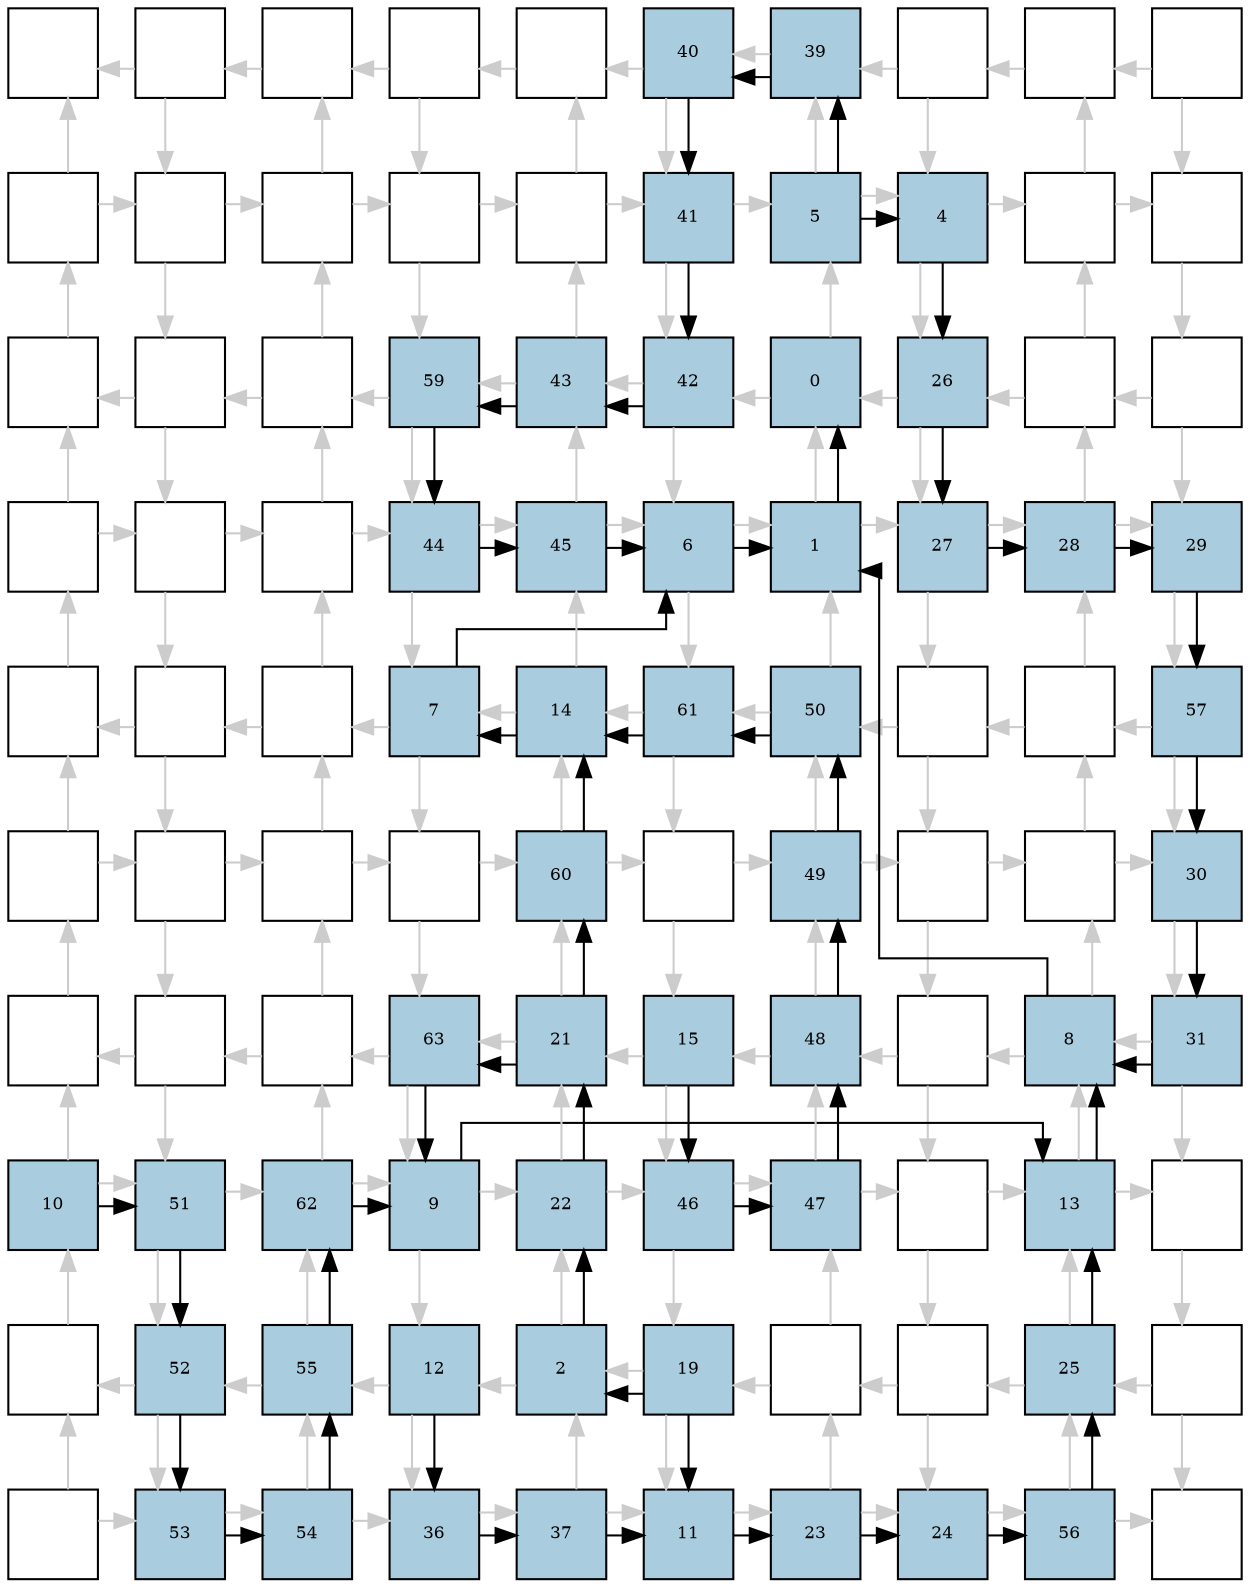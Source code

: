 digraph layout{
rankdir=TB; 

splines=ortho; 

node [style=filled shape=square fixedsize=true width=0.6];
0[label="", fontsize=8, fillcolor="#ffffff"];
1[label="", fontsize=8, fillcolor="#ffffff"];
2[label="", fontsize=8, fillcolor="#ffffff"];
3[label="", fontsize=8, fillcolor="#ffffff"];
4[label="", fontsize=8, fillcolor="#ffffff"];
5[label="40", fontsize=8, fillcolor="#a9ccde"];
6[label="39", fontsize=8, fillcolor="#a9ccde"];
7[label="", fontsize=8, fillcolor="#ffffff"];
8[label="", fontsize=8, fillcolor="#ffffff"];
9[label="", fontsize=8, fillcolor="#ffffff"];
10[label="", fontsize=8, fillcolor="#ffffff"];
11[label="", fontsize=8, fillcolor="#ffffff"];
12[label="", fontsize=8, fillcolor="#ffffff"];
13[label="", fontsize=8, fillcolor="#ffffff"];
14[label="", fontsize=8, fillcolor="#ffffff"];
15[label="41", fontsize=8, fillcolor="#a9ccde"];
16[label="5", fontsize=8, fillcolor="#a9ccde"];
17[label="4", fontsize=8, fillcolor="#a9ccde"];
18[label="", fontsize=8, fillcolor="#ffffff"];
19[label="", fontsize=8, fillcolor="#ffffff"];
20[label="", fontsize=8, fillcolor="#ffffff"];
21[label="", fontsize=8, fillcolor="#ffffff"];
22[label="", fontsize=8, fillcolor="#ffffff"];
23[label="59", fontsize=8, fillcolor="#a9ccde"];
24[label="43", fontsize=8, fillcolor="#a9ccde"];
25[label="42", fontsize=8, fillcolor="#a9ccde"];
26[label="0", fontsize=8, fillcolor="#a9ccde"];
27[label="26", fontsize=8, fillcolor="#a9ccde"];
28[label="", fontsize=8, fillcolor="#ffffff"];
29[label="", fontsize=8, fillcolor="#ffffff"];
30[label="", fontsize=8, fillcolor="#ffffff"];
31[label="", fontsize=8, fillcolor="#ffffff"];
32[label="", fontsize=8, fillcolor="#ffffff"];
33[label="44", fontsize=8, fillcolor="#a9ccde"];
34[label="45", fontsize=8, fillcolor="#a9ccde"];
35[label="6", fontsize=8, fillcolor="#a9ccde"];
36[label="1", fontsize=8, fillcolor="#a9ccde"];
37[label="27", fontsize=8, fillcolor="#a9ccde"];
38[label="28", fontsize=8, fillcolor="#a9ccde"];
39[label="29", fontsize=8, fillcolor="#a9ccde"];
40[label="", fontsize=8, fillcolor="#ffffff"];
41[label="", fontsize=8, fillcolor="#ffffff"];
42[label="", fontsize=8, fillcolor="#ffffff"];
43[label="7", fontsize=8, fillcolor="#a9ccde"];
44[label="14", fontsize=8, fillcolor="#a9ccde"];
45[label="61", fontsize=8, fillcolor="#a9ccde"];
46[label="50", fontsize=8, fillcolor="#a9ccde"];
47[label="", fontsize=8, fillcolor="#ffffff"];
48[label="", fontsize=8, fillcolor="#ffffff"];
49[label="57", fontsize=8, fillcolor="#a9ccde"];
50[label="", fontsize=8, fillcolor="#ffffff"];
51[label="", fontsize=8, fillcolor="#ffffff"];
52[label="", fontsize=8, fillcolor="#ffffff"];
53[label="", fontsize=8, fillcolor="#ffffff"];
54[label="60", fontsize=8, fillcolor="#a9ccde"];
55[label="", fontsize=8, fillcolor="#ffffff"];
56[label="49", fontsize=8, fillcolor="#a9ccde"];
57[label="", fontsize=8, fillcolor="#ffffff"];
58[label="", fontsize=8, fillcolor="#ffffff"];
59[label="30", fontsize=8, fillcolor="#a9ccde"];
60[label="", fontsize=8, fillcolor="#ffffff"];
61[label="", fontsize=8, fillcolor="#ffffff"];
62[label="", fontsize=8, fillcolor="#ffffff"];
63[label="63", fontsize=8, fillcolor="#a9ccde"];
64[label="21", fontsize=8, fillcolor="#a9ccde"];
65[label="15", fontsize=8, fillcolor="#a9ccde"];
66[label="48", fontsize=8, fillcolor="#a9ccde"];
67[label="", fontsize=8, fillcolor="#ffffff"];
68[label="8", fontsize=8, fillcolor="#a9ccde"];
69[label="31", fontsize=8, fillcolor="#a9ccde"];
70[label="10", fontsize=8, fillcolor="#a9ccde"];
71[label="51", fontsize=8, fillcolor="#a9ccde"];
72[label="62", fontsize=8, fillcolor="#a9ccde"];
73[label="9", fontsize=8, fillcolor="#a9ccde"];
74[label="22", fontsize=8, fillcolor="#a9ccde"];
75[label="46", fontsize=8, fillcolor="#a9ccde"];
76[label="47", fontsize=8, fillcolor="#a9ccde"];
77[label="", fontsize=8, fillcolor="#ffffff"];
78[label="13", fontsize=8, fillcolor="#a9ccde"];
79[label="", fontsize=8, fillcolor="#ffffff"];
80[label="", fontsize=8, fillcolor="#ffffff"];
81[label="52", fontsize=8, fillcolor="#a9ccde"];
82[label="55", fontsize=8, fillcolor="#a9ccde"];
83[label="12", fontsize=8, fillcolor="#a9ccde"];
84[label="2", fontsize=8, fillcolor="#a9ccde"];
85[label="19", fontsize=8, fillcolor="#a9ccde"];
86[label="", fontsize=8, fillcolor="#ffffff"];
87[label="", fontsize=8, fillcolor="#ffffff"];
88[label="25", fontsize=8, fillcolor="#a9ccde"];
89[label="", fontsize=8, fillcolor="#ffffff"];
90[label="", fontsize=8, fillcolor="#ffffff"];
91[label="53", fontsize=8, fillcolor="#a9ccde"];
92[label="54", fontsize=8, fillcolor="#a9ccde"];
93[label="36", fontsize=8, fillcolor="#a9ccde"];
94[label="37", fontsize=8, fillcolor="#a9ccde"];
95[label="11", fontsize=8, fillcolor="#a9ccde"];
96[label="23", fontsize=8, fillcolor="#a9ccde"];
97[label="24", fontsize=8, fillcolor="#a9ccde"];
98[label="56", fontsize=8, fillcolor="#a9ccde"];
99[label="", fontsize=8, fillcolor="#ffffff"];
edge [constraint=false, style=vis];
1 -> 0 [color="#cccccc"];
1 -> 11 [color="#cccccc"];
2 -> 1 [color="#cccccc"];
3 -> 2 [color="#cccccc"];
3 -> 13 [color="#cccccc"];
4 -> 3 [color="#cccccc"];
5 -> 4 [color="#cccccc"];
5 -> 15 [color="#cccccc"];
6 -> 5 [color="#cccccc"];
7 -> 6 [color="#cccccc"];
7 -> 17 [color="#cccccc"];
8 -> 7 [color="#cccccc"];
9 -> 8 [color="#cccccc"];
9 -> 19 [color="#cccccc"];
10 -> 11 [color="#cccccc"];
10 -> 0 [color="#cccccc"];
11 -> 21 [color="#cccccc"];
11 -> 12 [color="#cccccc"];
12 -> 13 [color="#cccccc"];
12 -> 2 [color="#cccccc"];
13 -> 23 [color="#cccccc"];
13 -> 14 [color="#cccccc"];
14 -> 15 [color="#cccccc"];
14 -> 4 [color="#cccccc"];
15 -> 25 [color="#cccccc"];
15 -> 16 [color="#cccccc"];
16 -> 17 [color="#cccccc"];
16 -> 6 [color="#cccccc"];
17 -> 27 [color="#cccccc"];
17 -> 18 [color="#cccccc"];
18 -> 19 [color="#cccccc"];
18 -> 8 [color="#cccccc"];
19 -> 29 [color="#cccccc"];
20 -> 10 [color="#cccccc"];
21 -> 20 [color="#cccccc"];
21 -> 31 [color="#cccccc"];
22 -> 12 [color="#cccccc"];
22 -> 21 [color="#cccccc"];
23 -> 22 [color="#cccccc"];
23 -> 33 [color="#cccccc"];
24 -> 14 [color="#cccccc"];
24 -> 23 [color="#cccccc"];
25 -> 24 [color="#cccccc"];
25 -> 35 [color="#cccccc"];
26 -> 16 [color="#cccccc"];
26 -> 25 [color="#cccccc"];
27 -> 26 [color="#cccccc"];
27 -> 37 [color="#cccccc"];
28 -> 18 [color="#cccccc"];
28 -> 27 [color="#cccccc"];
29 -> 28 [color="#cccccc"];
29 -> 39 [color="#cccccc"];
30 -> 31 [color="#cccccc"];
30 -> 20 [color="#cccccc"];
31 -> 41 [color="#cccccc"];
31 -> 32 [color="#cccccc"];
32 -> 33 [color="#cccccc"];
32 -> 22 [color="#cccccc"];
33 -> 43 [color="#cccccc"];
33 -> 34 [color="#cccccc"];
34 -> 35 [color="#cccccc"];
34 -> 24 [color="#cccccc"];
35 -> 45 [color="#cccccc"];
35 -> 36 [color="#cccccc"];
36 -> 37 [color="#cccccc"];
36 -> 26 [color="#cccccc"];
37 -> 47 [color="#cccccc"];
37 -> 38 [color="#cccccc"];
38 -> 39 [color="#cccccc"];
38 -> 28 [color="#cccccc"];
39 -> 49 [color="#cccccc"];
40 -> 30 [color="#cccccc"];
41 -> 40 [color="#cccccc"];
41 -> 51 [color="#cccccc"];
42 -> 32 [color="#cccccc"];
42 -> 41 [color="#cccccc"];
43 -> 42 [color="#cccccc"];
43 -> 53 [color="#cccccc"];
44 -> 34 [color="#cccccc"];
44 -> 43 [color="#cccccc"];
45 -> 44 [color="#cccccc"];
45 -> 55 [color="#cccccc"];
46 -> 36 [color="#cccccc"];
46 -> 45 [color="#cccccc"];
47 -> 46 [color="#cccccc"];
47 -> 57 [color="#cccccc"];
48 -> 38 [color="#cccccc"];
48 -> 47 [color="#cccccc"];
49 -> 48 [color="#cccccc"];
49 -> 59 [color="#cccccc"];
50 -> 51 [color="#cccccc"];
50 -> 40 [color="#cccccc"];
51 -> 61 [color="#cccccc"];
51 -> 52 [color="#cccccc"];
52 -> 53 [color="#cccccc"];
52 -> 42 [color="#cccccc"];
53 -> 63 [color="#cccccc"];
53 -> 54 [color="#cccccc"];
54 -> 55 [color="#cccccc"];
54 -> 44 [color="#cccccc"];
55 -> 65 [color="#cccccc"];
55 -> 56 [color="#cccccc"];
56 -> 57 [color="#cccccc"];
56 -> 46 [color="#cccccc"];
57 -> 67 [color="#cccccc"];
57 -> 58 [color="#cccccc"];
58 -> 59 [color="#cccccc"];
58 -> 48 [color="#cccccc"];
59 -> 69 [color="#cccccc"];
60 -> 50 [color="#cccccc"];
61 -> 60 [color="#cccccc"];
61 -> 71 [color="#cccccc"];
62 -> 52 [color="#cccccc"];
62 -> 61 [color="#cccccc"];
63 -> 62 [color="#cccccc"];
63 -> 73 [color="#cccccc"];
64 -> 54 [color="#cccccc"];
64 -> 63 [color="#cccccc"];
65 -> 64 [color="#cccccc"];
65 -> 75 [color="#cccccc"];
66 -> 56 [color="#cccccc"];
66 -> 65 [color="#cccccc"];
67 -> 66 [color="#cccccc"];
67 -> 77 [color="#cccccc"];
68 -> 58 [color="#cccccc"];
68 -> 67 [color="#cccccc"];
69 -> 68 [color="#cccccc"];
69 -> 79 [color="#cccccc"];
70 -> 71 [color="#cccccc"];
70 -> 60 [color="#cccccc"];
71 -> 81 [color="#cccccc"];
71 -> 72 [color="#cccccc"];
72 -> 73 [color="#cccccc"];
72 -> 62 [color="#cccccc"];
73 -> 83 [color="#cccccc"];
73 -> 74 [color="#cccccc"];
74 -> 75 [color="#cccccc"];
74 -> 64 [color="#cccccc"];
75 -> 85 [color="#cccccc"];
75 -> 76 [color="#cccccc"];
76 -> 77 [color="#cccccc"];
76 -> 66 [color="#cccccc"];
77 -> 87 [color="#cccccc"];
77 -> 78 [color="#cccccc"];
78 -> 79 [color="#cccccc"];
78 -> 68 [color="#cccccc"];
79 -> 89 [color="#cccccc"];
80 -> 70 [color="#cccccc"];
81 -> 80 [color="#cccccc"];
81 -> 91 [color="#cccccc"];
82 -> 72 [color="#cccccc"];
82 -> 81 [color="#cccccc"];
83 -> 82 [color="#cccccc"];
83 -> 93 [color="#cccccc"];
84 -> 74 [color="#cccccc"];
84 -> 83 [color="#cccccc"];
85 -> 84 [color="#cccccc"];
85 -> 95 [color="#cccccc"];
86 -> 76 [color="#cccccc"];
86 -> 85 [color="#cccccc"];
87 -> 86 [color="#cccccc"];
87 -> 97 [color="#cccccc"];
88 -> 78 [color="#cccccc"];
88 -> 87 [color="#cccccc"];
89 -> 88 [color="#cccccc"];
89 -> 99 [color="#cccccc"];
90 -> 91 [color="#cccccc"];
90 -> 80 [color="#cccccc"];
91 -> 92 [color="#cccccc"];
92 -> 93 [color="#cccccc"];
92 -> 82 [color="#cccccc"];
93 -> 94 [color="#cccccc"];
94 -> 95 [color="#cccccc"];
94 -> 84 [color="#cccccc"];
95 -> 96 [color="#cccccc"];
96 -> 97 [color="#cccccc"];
96 -> 86 [color="#cccccc"];
97 -> 98 [color="#cccccc"];
98 -> 99 [color="#cccccc"];
98 -> 88 [color="#cccccc"];
73 -> 78;
95 -> 96;
96 -> 97;
97 -> 98;
98 -> 88;
88 -> 78;
84 -> 74;
74 -> 64;
17 -> 27;
27 -> 37;
37 -> 38;
38 -> 39;
39 -> 49;
49 -> 59;
59 -> 69;
69 -> 68;
78 -> 68;
44 -> 43;
36 -> 26;
85 -> 84;
85 -> 95;
83 -> 93;
93 -> 94;
94 -> 95;
16 -> 6;
6 -> 5;
5 -> 15;
15 -> 25;
25 -> 24;
24 -> 23;
23 -> 33;
33 -> 34;
34 -> 35;
43 -> 35;
16 -> 17;
68 -> 36;
35 -> 36;
64 -> 54;
54 -> 44;
65 -> 75;
75 -> 76;
76 -> 66;
66 -> 56;
56 -> 46;
46 -> 45;
45 -> 44;
70 -> 71;
71 -> 81;
81 -> 91;
91 -> 92;
92 -> 82;
82 -> 72;
72 -> 73;
64 -> 63;
63 -> 73;
edge [constraint=true, style=invis];
0 -> 10 -> 20 -> 30 -> 40 -> 50 -> 60 -> 70 -> 80 -> 90;
1 -> 11 -> 21 -> 31 -> 41 -> 51 -> 61 -> 71 -> 81 -> 91;
2 -> 12 -> 22 -> 32 -> 42 -> 52 -> 62 -> 72 -> 82 -> 92;
3 -> 13 -> 23 -> 33 -> 43 -> 53 -> 63 -> 73 -> 83 -> 93;
4 -> 14 -> 24 -> 34 -> 44 -> 54 -> 64 -> 74 -> 84 -> 94;
5 -> 15 -> 25 -> 35 -> 45 -> 55 -> 65 -> 75 -> 85 -> 95;
6 -> 16 -> 26 -> 36 -> 46 -> 56 -> 66 -> 76 -> 86 -> 96;
7 -> 17 -> 27 -> 37 -> 47 -> 57 -> 67 -> 77 -> 87 -> 97;
8 -> 18 -> 28 -> 38 -> 48 -> 58 -> 68 -> 78 -> 88 -> 98;
9 -> 19 -> 29 -> 39 -> 49 -> 59 -> 69 -> 79 -> 89 -> 99;
rank = same { 0 -> 1 -> 2 -> 3 -> 4 -> 5 -> 6 -> 7 -> 8 -> 9;};
rank = same { 10 -> 11 -> 12 -> 13 -> 14 -> 15 -> 16 -> 17 -> 18 -> 19;};
rank = same { 20 -> 21 -> 22 -> 23 -> 24 -> 25 -> 26 -> 27 -> 28 -> 29;};
rank = same { 30 -> 31 -> 32 -> 33 -> 34 -> 35 -> 36 -> 37 -> 38 -> 39;};
rank = same { 40 -> 41 -> 42 -> 43 -> 44 -> 45 -> 46 -> 47 -> 48 -> 49;};
rank = same { 50 -> 51 -> 52 -> 53 -> 54 -> 55 -> 56 -> 57 -> 58 -> 59;};
rank = same { 60 -> 61 -> 62 -> 63 -> 64 -> 65 -> 66 -> 67 -> 68 -> 69;};
rank = same { 70 -> 71 -> 72 -> 73 -> 74 -> 75 -> 76 -> 77 -> 78 -> 79;};
rank = same { 80 -> 81 -> 82 -> 83 -> 84 -> 85 -> 86 -> 87 -> 88 -> 89;};
rank = same { 90 -> 91 -> 92 -> 93 -> 94 -> 95 -> 96 -> 97 -> 98 -> 99;};
}
